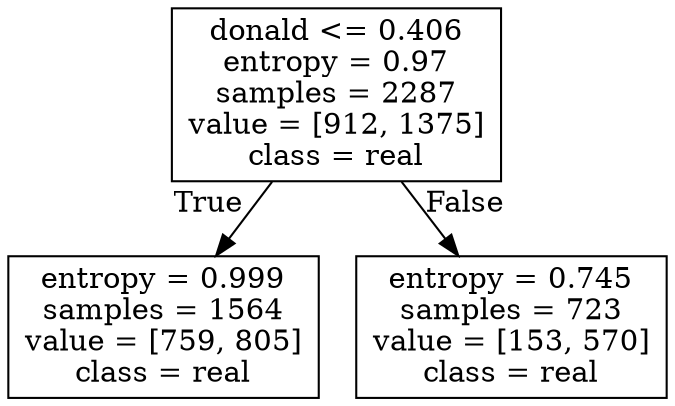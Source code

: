 digraph Tree {
node [shape=box] ;
0 [label="donald <= 0.406\nentropy = 0.97\nsamples = 2287\nvalue = [912, 1375]\nclass = real"] ;
1 [label="entropy = 0.999\nsamples = 1564\nvalue = [759, 805]\nclass = real"] ;
0 -> 1 [labeldistance=2.5, labelangle=45, headlabel="True"] ;
2 [label="entropy = 0.745\nsamples = 723\nvalue = [153, 570]\nclass = real"] ;
0 -> 2 [labeldistance=2.5, labelangle=-45, headlabel="False"] ;
}